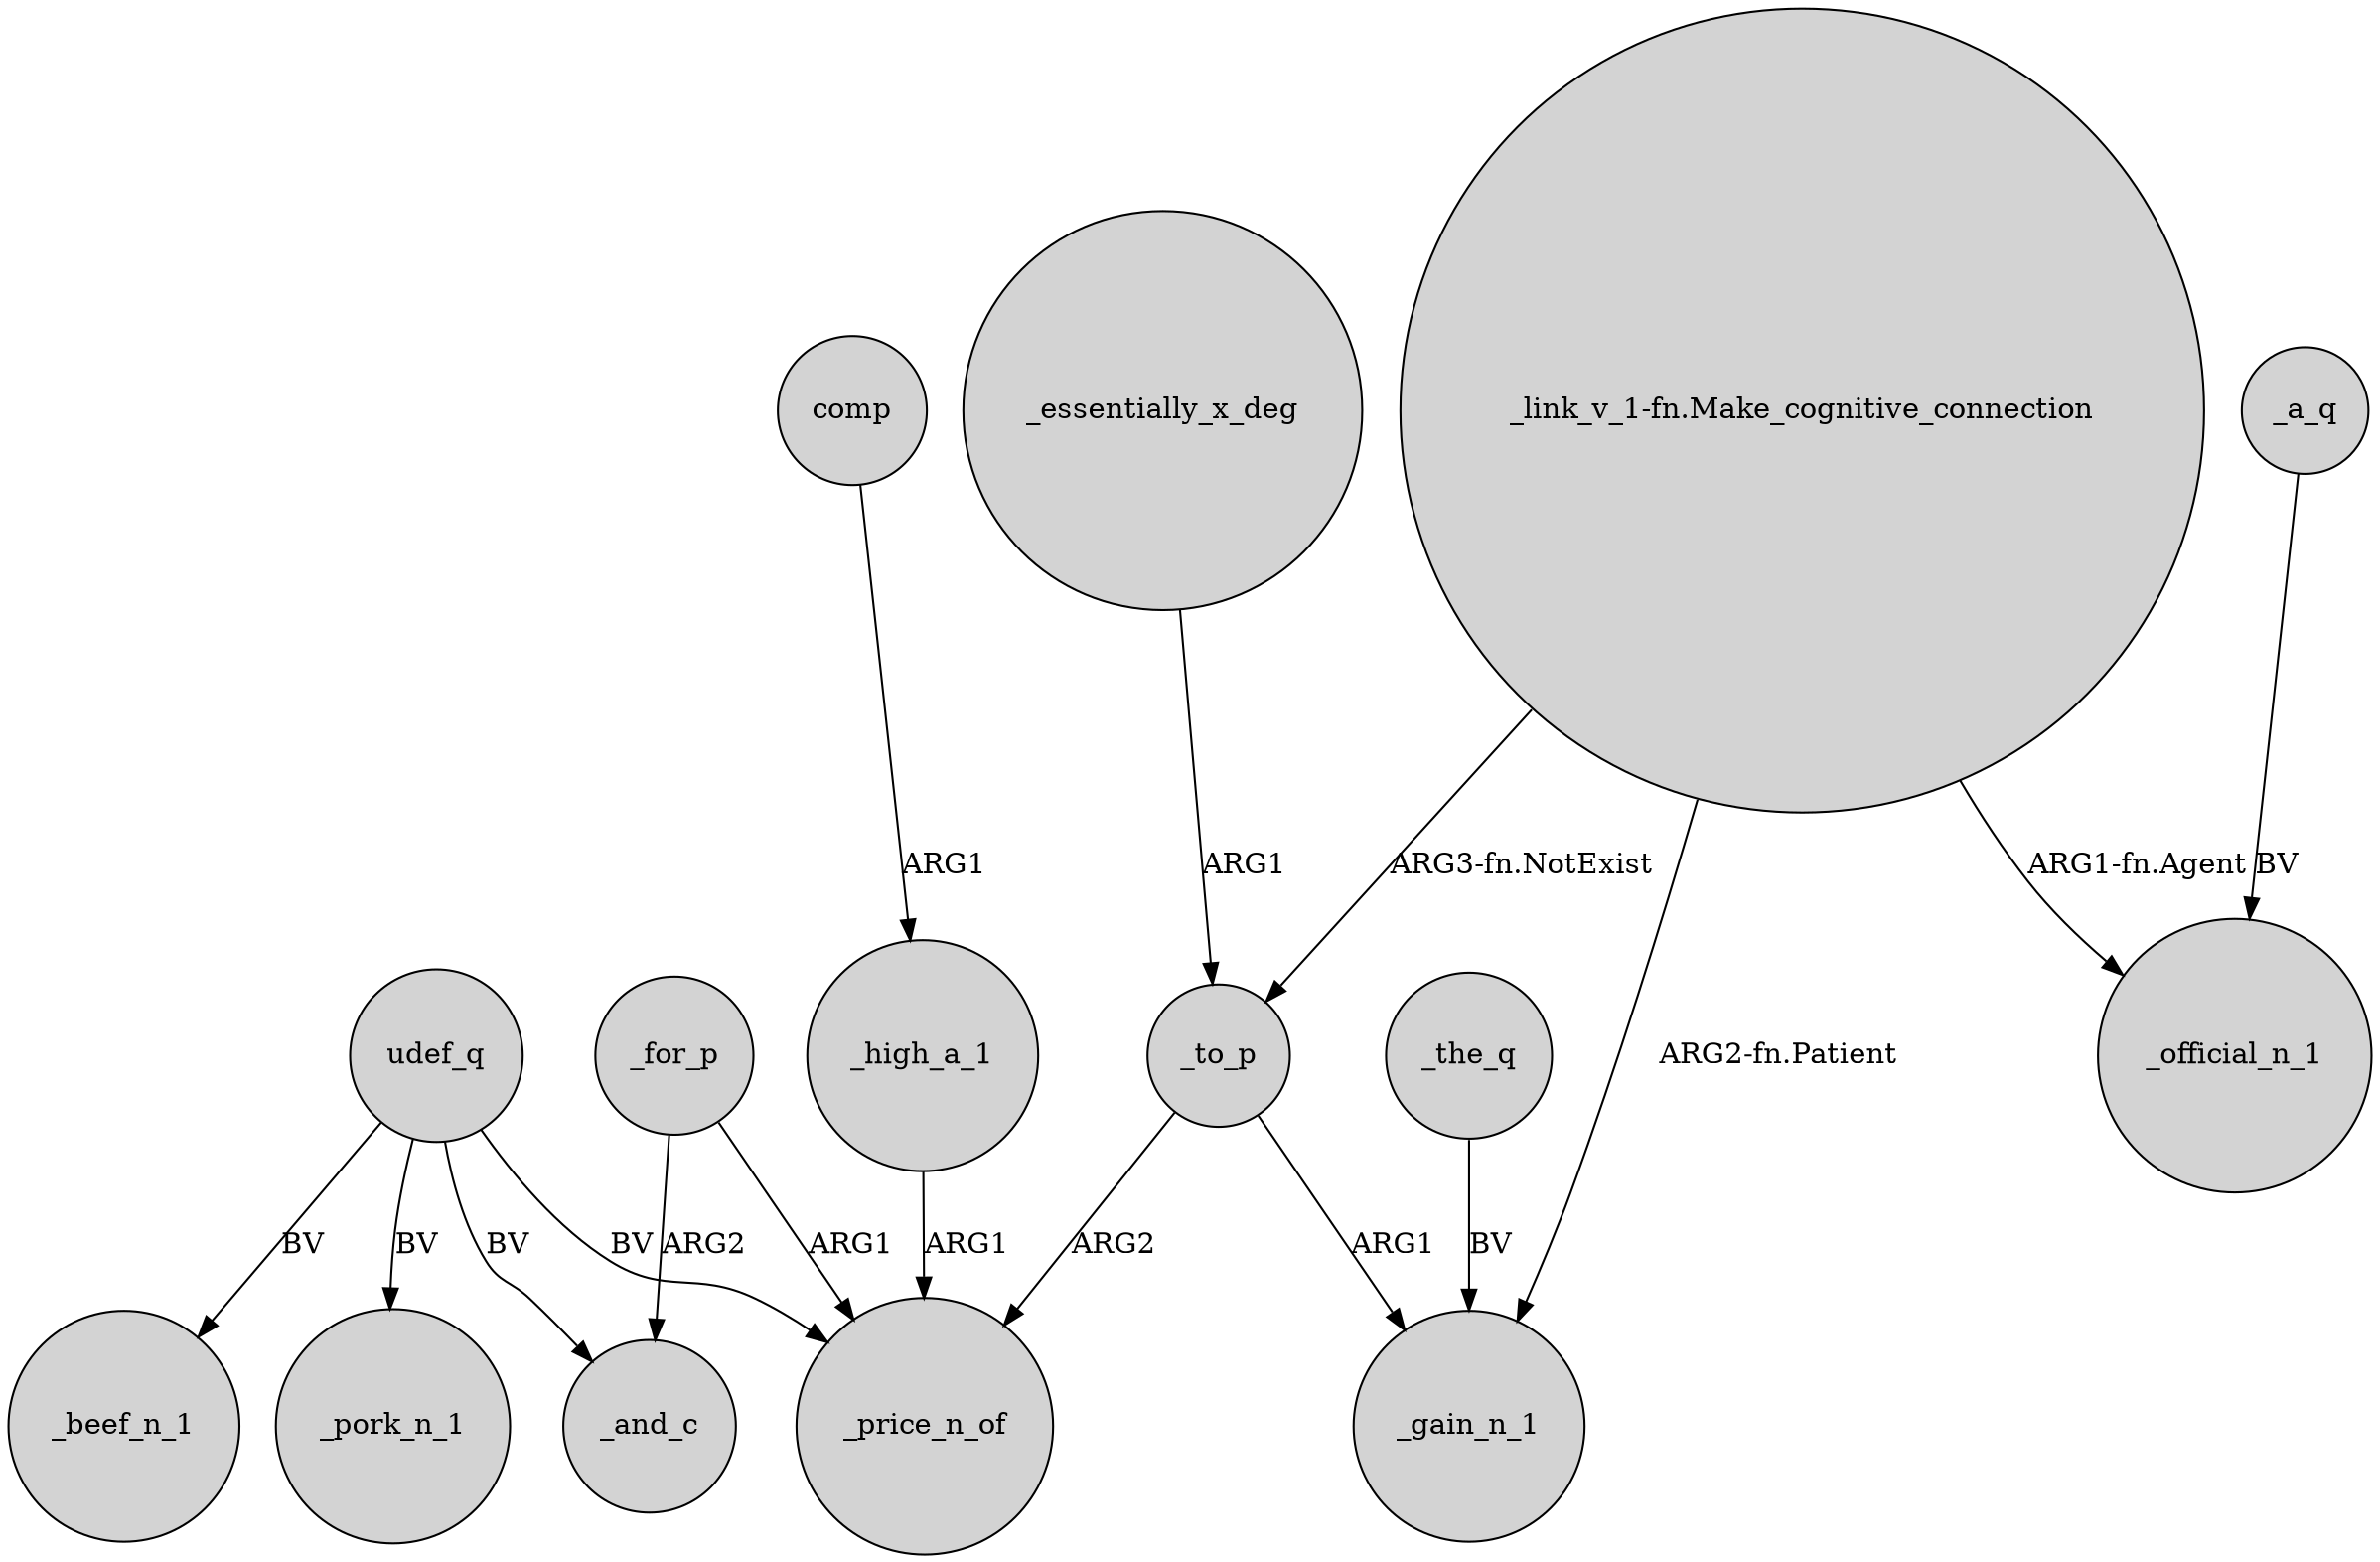 digraph {
	node [shape=circle style=filled]
	_high_a_1 -> _price_n_of [label=ARG1]
	udef_q -> _beef_n_1 [label=BV]
	_a_q -> _official_n_1 [label=BV]
	_for_p -> _and_c [label=ARG2]
	udef_q -> _pork_n_1 [label=BV]
	"_link_v_1-fn.Make_cognitive_connection" -> _official_n_1 [label="ARG1-fn.Agent"]
	udef_q -> _price_n_of [label=BV]
	comp -> _high_a_1 [label=ARG1]
	"_link_v_1-fn.Make_cognitive_connection" -> _gain_n_1 [label="ARG2-fn.Patient"]
	_for_p -> _price_n_of [label=ARG1]
	udef_q -> _and_c [label=BV]
	_essentially_x_deg -> _to_p [label=ARG1]
	"_link_v_1-fn.Make_cognitive_connection" -> _to_p [label="ARG3-fn.NotExist"]
	_the_q -> _gain_n_1 [label=BV]
	_to_p -> _gain_n_1 [label=ARG1]
	_to_p -> _price_n_of [label=ARG2]
}
